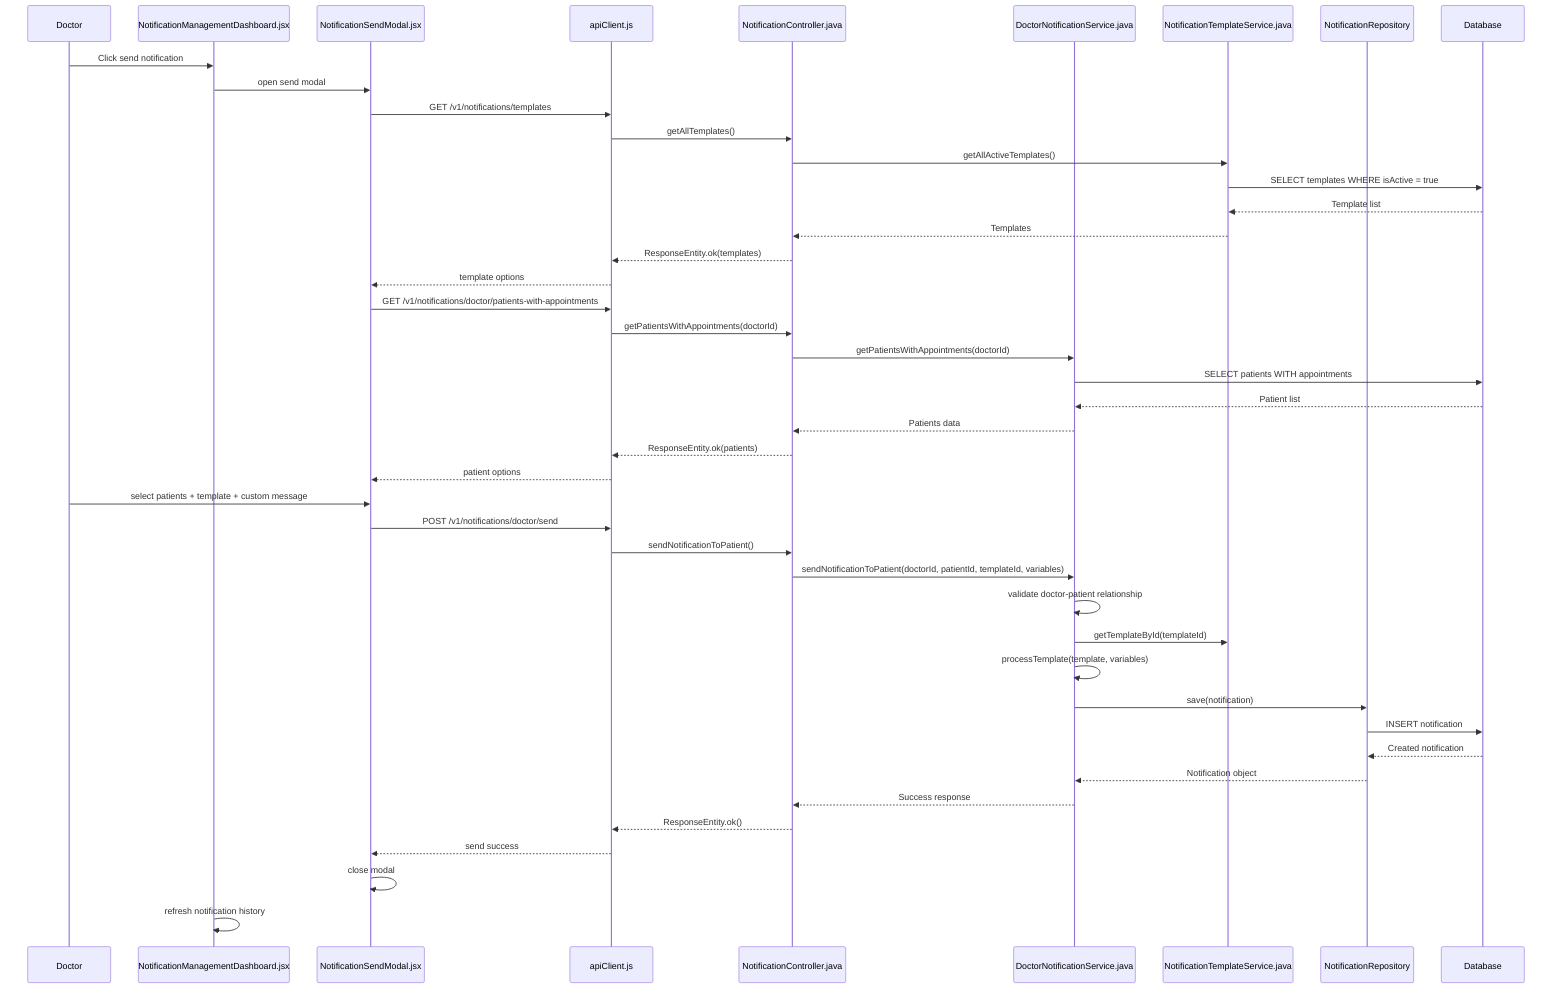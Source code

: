 sequenceDiagram
    participant D as Doctor
    participant NMD as NotificationManagementDashboard.jsx
    participant NSM as NotificationSendModal.jsx
    participant API as apiClient.js
    participant NC as NotificationController.java
    participant DNS as DoctorNotificationService.java
    participant NTS as NotificationTemplateService.java
    participant NR as NotificationRepository
    participant DB as Database

    D->>NMD: Click send notification
    NMD->>NSM: open send modal
    NSM->>API: GET /v1/notifications/templates
    API->>NC: getAllTemplates()
    NC->>NTS: getAllActiveTemplates()
    NTS->>DB: SELECT templates WHERE isActive = true
    DB-->>NTS: Template list
    NTS-->>NC: Templates
    NC-->>API: ResponseEntity.ok(templates)
    API-->>NSM: template options
    
    NSM->>API: GET /v1/notifications/doctor/patients-with-appointments
    API->>NC: getPatientsWithAppointments(doctorId)
    NC->>DNS: getPatientsWithAppointments(doctorId)
    DNS->>DB: SELECT patients WITH appointments
    DB-->>DNS: Patient list
    DNS-->>NC: Patients data
    NC-->>API: ResponseEntity.ok(patients)
    API-->>NSM: patient options
    
    D->>NSM: select patients + template + custom message
    NSM->>API: POST /v1/notifications/doctor/send
    API->>NC: sendNotificationToPatient()
    NC->>DNS: sendNotificationToPatient(doctorId, patientId, templateId, variables)
    
    DNS->>DNS: validate doctor-patient relationship
    DNS->>NTS: getTemplateById(templateId)
    DNS->>DNS: processTemplate(template, variables)
    
    DNS->>NR: save(notification)
    NR->>DB: INSERT notification
    DB-->>NR: Created notification
    NR-->>DNS: Notification object
    
    DNS-->>NC: Success response
    NC-->>API: ResponseEntity.ok()
    API-->>NSM: send success
    NSM->>NSM: close modal
    NMD->>NMD: refresh notification history